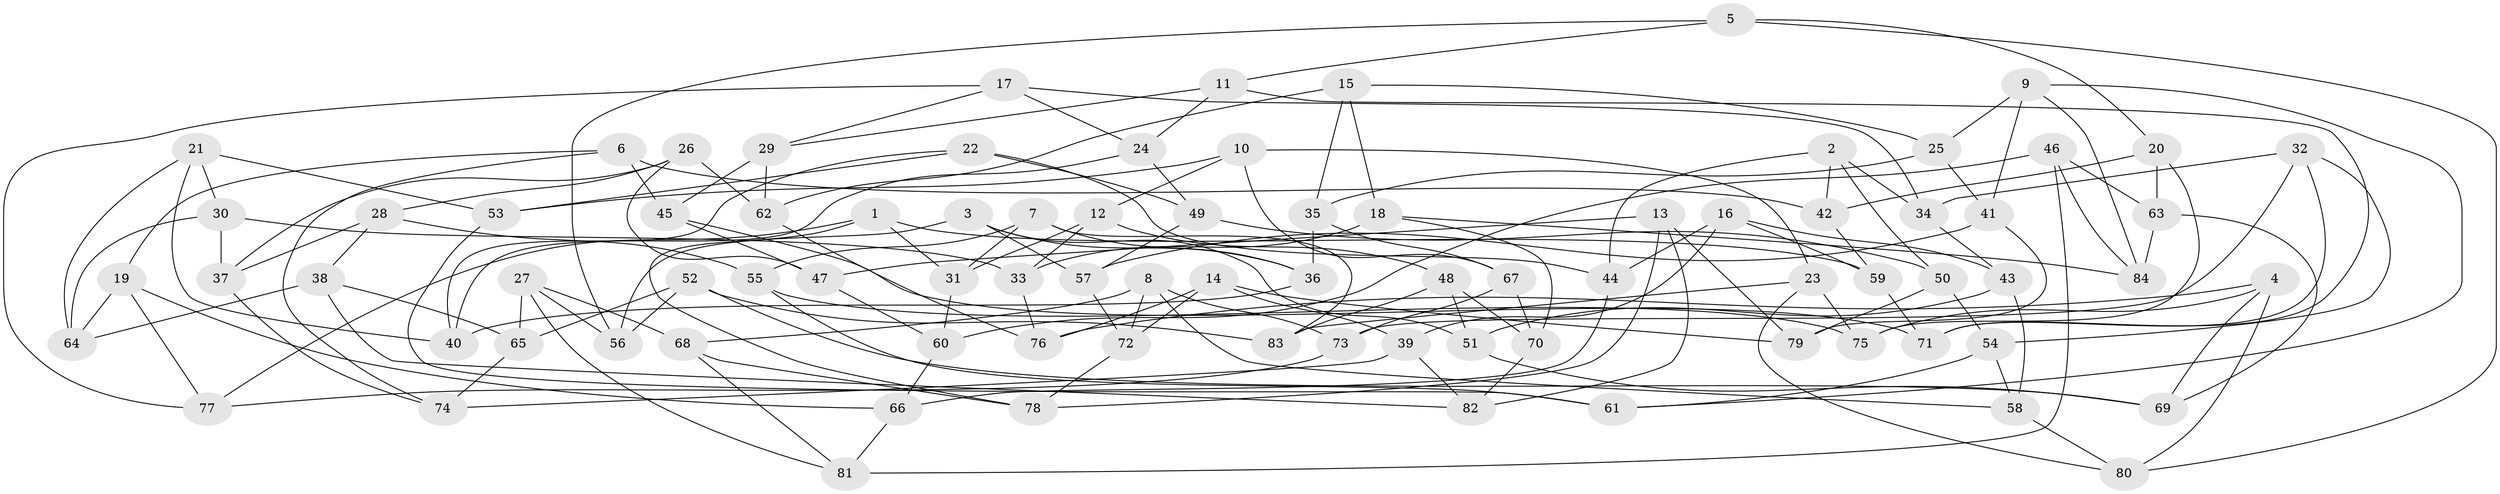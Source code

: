 // coarse degree distribution, {11: 0.029411764705882353, 8: 0.17647058823529413, 10: 0.058823529411764705, 4: 0.4411764705882353, 9: 0.08823529411764706, 3: 0.14705882352941177, 12: 0.029411764705882353, 5: 0.029411764705882353}
// Generated by graph-tools (version 1.1) at 2025/53/03/04/25 22:53:40]
// undirected, 84 vertices, 168 edges
graph export_dot {
  node [color=gray90,style=filled];
  1;
  2;
  3;
  4;
  5;
  6;
  7;
  8;
  9;
  10;
  11;
  12;
  13;
  14;
  15;
  16;
  17;
  18;
  19;
  20;
  21;
  22;
  23;
  24;
  25;
  26;
  27;
  28;
  29;
  30;
  31;
  32;
  33;
  34;
  35;
  36;
  37;
  38;
  39;
  40;
  41;
  42;
  43;
  44;
  45;
  46;
  47;
  48;
  49;
  50;
  51;
  52;
  53;
  54;
  55;
  56;
  57;
  58;
  59;
  60;
  61;
  62;
  63;
  64;
  65;
  66;
  67;
  68;
  69;
  70;
  71;
  72;
  73;
  74;
  75;
  76;
  77;
  78;
  79;
  80;
  81;
  82;
  83;
  84;
  1 -- 31;
  1 -- 78;
  1 -- 77;
  1 -- 59;
  2 -- 34;
  2 -- 42;
  2 -- 44;
  2 -- 50;
  3 -- 36;
  3 -- 56;
  3 -- 57;
  3 -- 51;
  4 -- 75;
  4 -- 76;
  4 -- 69;
  4 -- 80;
  5 -- 20;
  5 -- 80;
  5 -- 56;
  5 -- 11;
  6 -- 42;
  6 -- 19;
  6 -- 45;
  6 -- 74;
  7 -- 55;
  7 -- 83;
  7 -- 31;
  7 -- 36;
  8 -- 72;
  8 -- 58;
  8 -- 73;
  8 -- 68;
  9 -- 25;
  9 -- 61;
  9 -- 84;
  9 -- 41;
  10 -- 23;
  10 -- 12;
  10 -- 67;
  10 -- 53;
  11 -- 71;
  11 -- 24;
  11 -- 29;
  12 -- 31;
  12 -- 33;
  12 -- 48;
  13 -- 47;
  13 -- 82;
  13 -- 79;
  13 -- 78;
  14 -- 39;
  14 -- 76;
  14 -- 72;
  14 -- 79;
  15 -- 25;
  15 -- 62;
  15 -- 18;
  15 -- 35;
  16 -- 43;
  16 -- 59;
  16 -- 39;
  16 -- 44;
  17 -- 77;
  17 -- 34;
  17 -- 24;
  17 -- 29;
  18 -- 33;
  18 -- 84;
  18 -- 70;
  19 -- 66;
  19 -- 64;
  19 -- 77;
  20 -- 63;
  20 -- 42;
  20 -- 75;
  21 -- 40;
  21 -- 30;
  21 -- 64;
  21 -- 53;
  22 -- 40;
  22 -- 53;
  22 -- 44;
  22 -- 49;
  23 -- 75;
  23 -- 80;
  23 -- 83;
  24 -- 40;
  24 -- 49;
  25 -- 35;
  25 -- 41;
  26 -- 47;
  26 -- 37;
  26 -- 62;
  26 -- 28;
  27 -- 81;
  27 -- 68;
  27 -- 65;
  27 -- 56;
  28 -- 38;
  28 -- 37;
  28 -- 55;
  29 -- 62;
  29 -- 45;
  30 -- 37;
  30 -- 33;
  30 -- 64;
  31 -- 60;
  32 -- 71;
  32 -- 73;
  32 -- 54;
  32 -- 34;
  33 -- 76;
  34 -- 43;
  35 -- 36;
  35 -- 67;
  36 -- 40;
  37 -- 74;
  38 -- 65;
  38 -- 82;
  38 -- 64;
  39 -- 74;
  39 -- 82;
  41 -- 57;
  41 -- 79;
  42 -- 59;
  43 -- 51;
  43 -- 58;
  44 -- 66;
  45 -- 71;
  45 -- 47;
  46 -- 60;
  46 -- 63;
  46 -- 81;
  46 -- 84;
  47 -- 60;
  48 -- 83;
  48 -- 70;
  48 -- 51;
  49 -- 57;
  49 -- 50;
  50 -- 79;
  50 -- 54;
  51 -- 69;
  52 -- 83;
  52 -- 69;
  52 -- 65;
  52 -- 56;
  53 -- 61;
  54 -- 58;
  54 -- 61;
  55 -- 75;
  55 -- 61;
  57 -- 72;
  58 -- 80;
  59 -- 71;
  60 -- 66;
  62 -- 76;
  63 -- 69;
  63 -- 84;
  65 -- 74;
  66 -- 81;
  67 -- 73;
  67 -- 70;
  68 -- 81;
  68 -- 78;
  70 -- 82;
  72 -- 78;
  73 -- 77;
}
